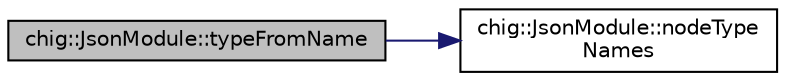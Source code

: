digraph "chig::JsonModule::typeFromName"
{
 // INTERACTIVE_SVG=YES
  edge [fontname="Helvetica",fontsize="10",labelfontname="Helvetica",labelfontsize="10"];
  node [fontname="Helvetica",fontsize="10",shape=record];
  rankdir="LR";
  Node143 [label="chig::JsonModule::typeFromName",height=0.2,width=0.4,color="black", fillcolor="grey75", style="filled", fontcolor="black"];
  Node143 -> Node144 [color="midnightblue",fontsize="10",style="solid",fontname="Helvetica"];
  Node144 [label="chig::JsonModule::nodeType\lNames",height=0.2,width=0.4,color="black", fillcolor="white", style="filled",URL="$structchig_1_1JsonModule.html#a5a0e71b625b60849d760217655254945"];
}
